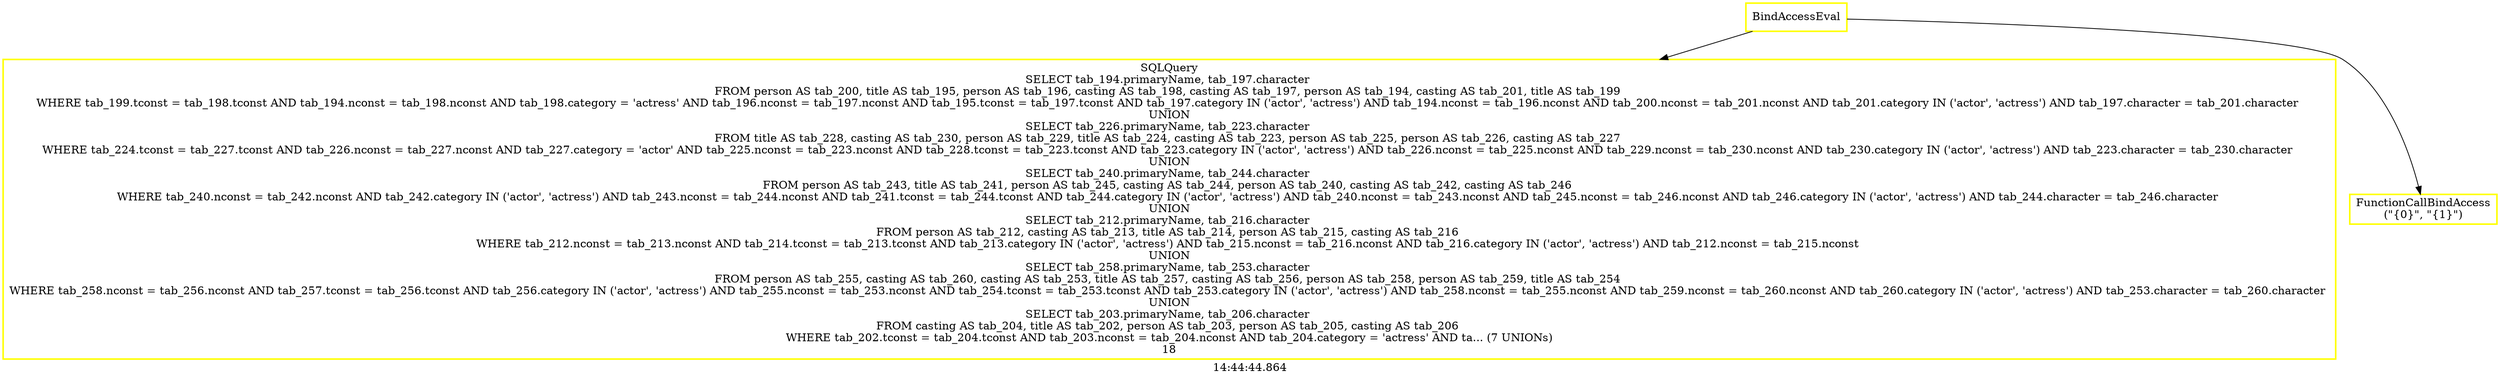 digraph  g{ graph[label = "14:44:44.864"]
node [shape=rectangle, color=black, fontcolor=black, style=bold] edge [color=black] 0 [label="BindAccessEval", color = yellow] ; 
1 [label="SQLQuery
SELECT tab_194.primaryName, tab_197.character 
FROM person AS tab_200, title AS tab_195, person AS tab_196, casting AS tab_198, casting AS tab_197, person AS tab_194, casting AS tab_201, title AS tab_199 
WHERE tab_199.tconst = tab_198.tconst AND tab_194.nconst = tab_198.nconst AND tab_198.category = 'actress' AND tab_196.nconst = tab_197.nconst AND tab_195.tconst = tab_197.tconst AND tab_197.category IN ('actor', 'actress') AND tab_194.nconst = tab_196.nconst AND tab_200.nconst = tab_201.nconst AND tab_201.category IN ('actor', 'actress') AND tab_197.character = tab_201.character 
UNION
SELECT tab_226.primaryName, tab_223.character 
FROM title AS tab_228, casting AS tab_230, person AS tab_229, title AS tab_224, casting AS tab_223, person AS tab_225, person AS tab_226, casting AS tab_227 
WHERE tab_224.tconst = tab_227.tconst AND tab_226.nconst = tab_227.nconst AND tab_227.category = 'actor' AND tab_225.nconst = tab_223.nconst AND tab_228.tconst = tab_223.tconst AND tab_223.category IN ('actor', 'actress') AND tab_226.nconst = tab_225.nconst AND tab_229.nconst = tab_230.nconst AND tab_230.category IN ('actor', 'actress') AND tab_223.character = tab_230.character 
UNION
SELECT tab_240.primaryName, tab_244.character 
FROM person AS tab_243, title AS tab_241, person AS tab_245, casting AS tab_244, person AS tab_240, casting AS tab_242, casting AS tab_246 
WHERE tab_240.nconst = tab_242.nconst AND tab_242.category IN ('actor', 'actress') AND tab_243.nconst = tab_244.nconst AND tab_241.tconst = tab_244.tconst AND tab_244.category IN ('actor', 'actress') AND tab_240.nconst = tab_243.nconst AND tab_245.nconst = tab_246.nconst AND tab_246.category IN ('actor', 'actress') AND tab_244.character = tab_246.character 
UNION
SELECT tab_212.primaryName, tab_216.character 
FROM person AS tab_212, casting AS tab_213, title AS tab_214, person AS tab_215, casting AS tab_216 
WHERE tab_212.nconst = tab_213.nconst AND tab_214.tconst = tab_213.tconst AND tab_213.category IN ('actor', 'actress') AND tab_215.nconst = tab_216.nconst AND tab_216.category IN ('actor', 'actress') AND tab_212.nconst = tab_215.nconst 
UNION
SELECT tab_258.primaryName, tab_253.character 
FROM person AS tab_255, casting AS tab_260, casting AS tab_253, title AS tab_257, casting AS tab_256, person AS tab_258, person AS tab_259, title AS tab_254 
WHERE tab_258.nconst = tab_256.nconst AND tab_257.tconst = tab_256.tconst AND tab_256.category IN ('actor', 'actress') AND tab_255.nconst = tab_253.nconst AND tab_254.tconst = tab_253.tconst AND tab_253.category IN ('actor', 'actress') AND tab_258.nconst = tab_255.nconst AND tab_259.nconst = tab_260.nconst AND tab_260.category IN ('actor', 'actress') AND tab_253.character = tab_260.character 
UNION
SELECT tab_203.primaryName, tab_206.character 
FROM casting AS tab_204, title AS tab_202, person AS tab_203, person AS tab_205, casting AS tab_206 
WHERE tab_202.tconst = tab_204.tconst AND tab_203.nconst = tab_204.nconst AND tab_204.category = 'actress' AND ta... (7 UNIONs)
18", color = yellow] ; 
0 -> 1 ; 
2 [label="FunctionCallBindAccess
(\"{0}\", \"{1}\")", color = yellow] ; 
0 -> 2 ; 
}

